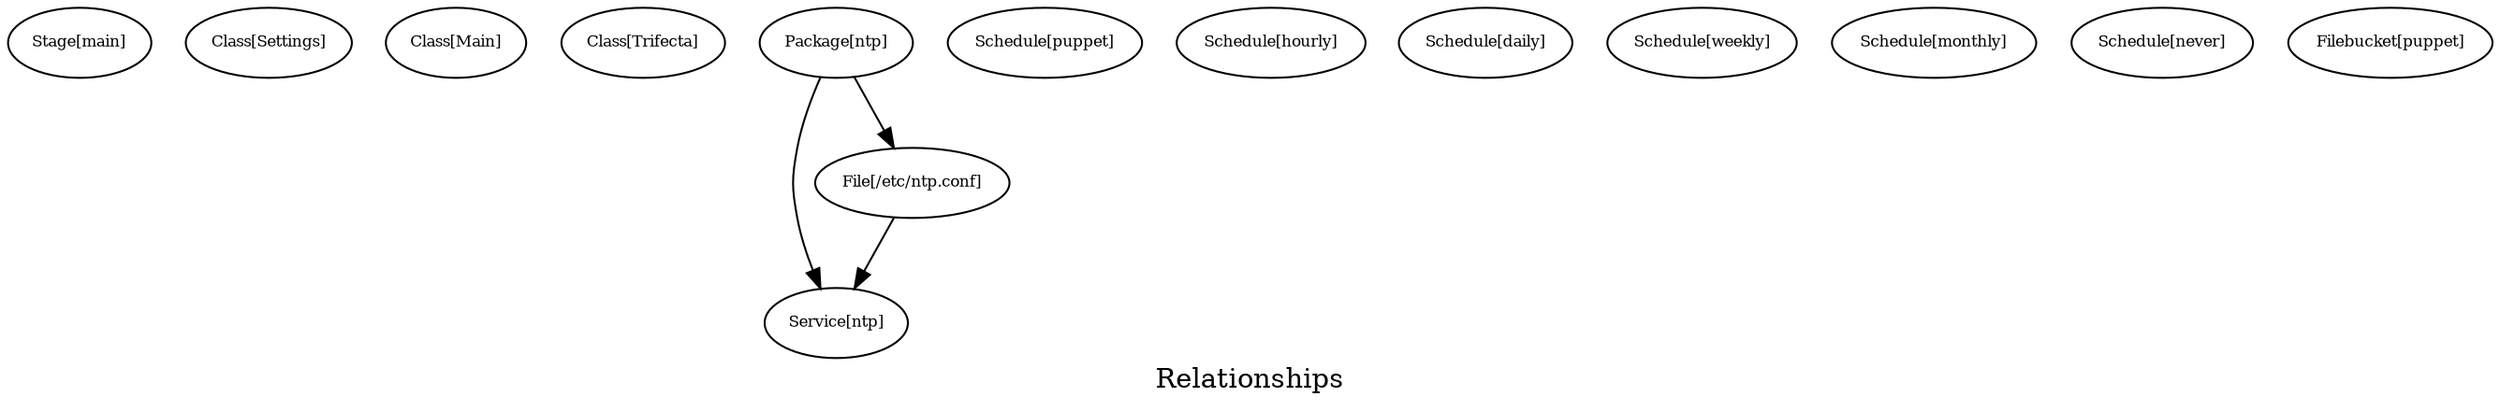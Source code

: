digraph Relationships {
    label = "Relationships"
    "Stage[main]" [
        fontsize = 8,
        label = "Stage[main]"
    ]

    "Class[Settings]" [
        fontsize = 8,
        label = "Class[Settings]"
    ]

    "Class[Main]" [
        fontsize = 8,
        label = "Class[Main]"
    ]

    "Class[Trifecta]" [
        fontsize = 8,
        label = "Class[Trifecta]"
    ]

    "Package[ntp]" [
        fontsize = 8,
        label = "Package[ntp]"
    ]

    "Service[ntp]" [
        fontsize = 8,
        label = "Service[ntp]"
    ]

    "File[/etc/ntp.conf]" [
        fontsize = 8,
        label = "File[/etc/ntp.conf]"
    ]

    "Schedule[puppet]" [
        fontsize = 8,
        label = "Schedule[puppet]"
    ]

    "Schedule[hourly]" [
        fontsize = 8,
        label = "Schedule[hourly]"
    ]

    "Schedule[daily]" [
        fontsize = 8,
        label = "Schedule[daily]"
    ]

    "Schedule[weekly]" [
        fontsize = 8,
        label = "Schedule[weekly]"
    ]

    "Schedule[monthly]" [
        fontsize = 8,
        label = "Schedule[monthly]"
    ]

    "Schedule[never]" [
        fontsize = 8,
        label = "Schedule[never]"
    ]

    "Filebucket[puppet]" [
        fontsize = 8,
        label = "Filebucket[puppet]"
    ]

    "Package[ntp]" -> "Service[ntp]" [
        fontsize = 8
    ]

    "File[/etc/ntp.conf]" -> "Service[ntp]" [
        fontsize = 8
    ]

    "Package[ntp]" -> "File[/etc/ntp.conf]" [
        fontsize = 8
    ]

}
